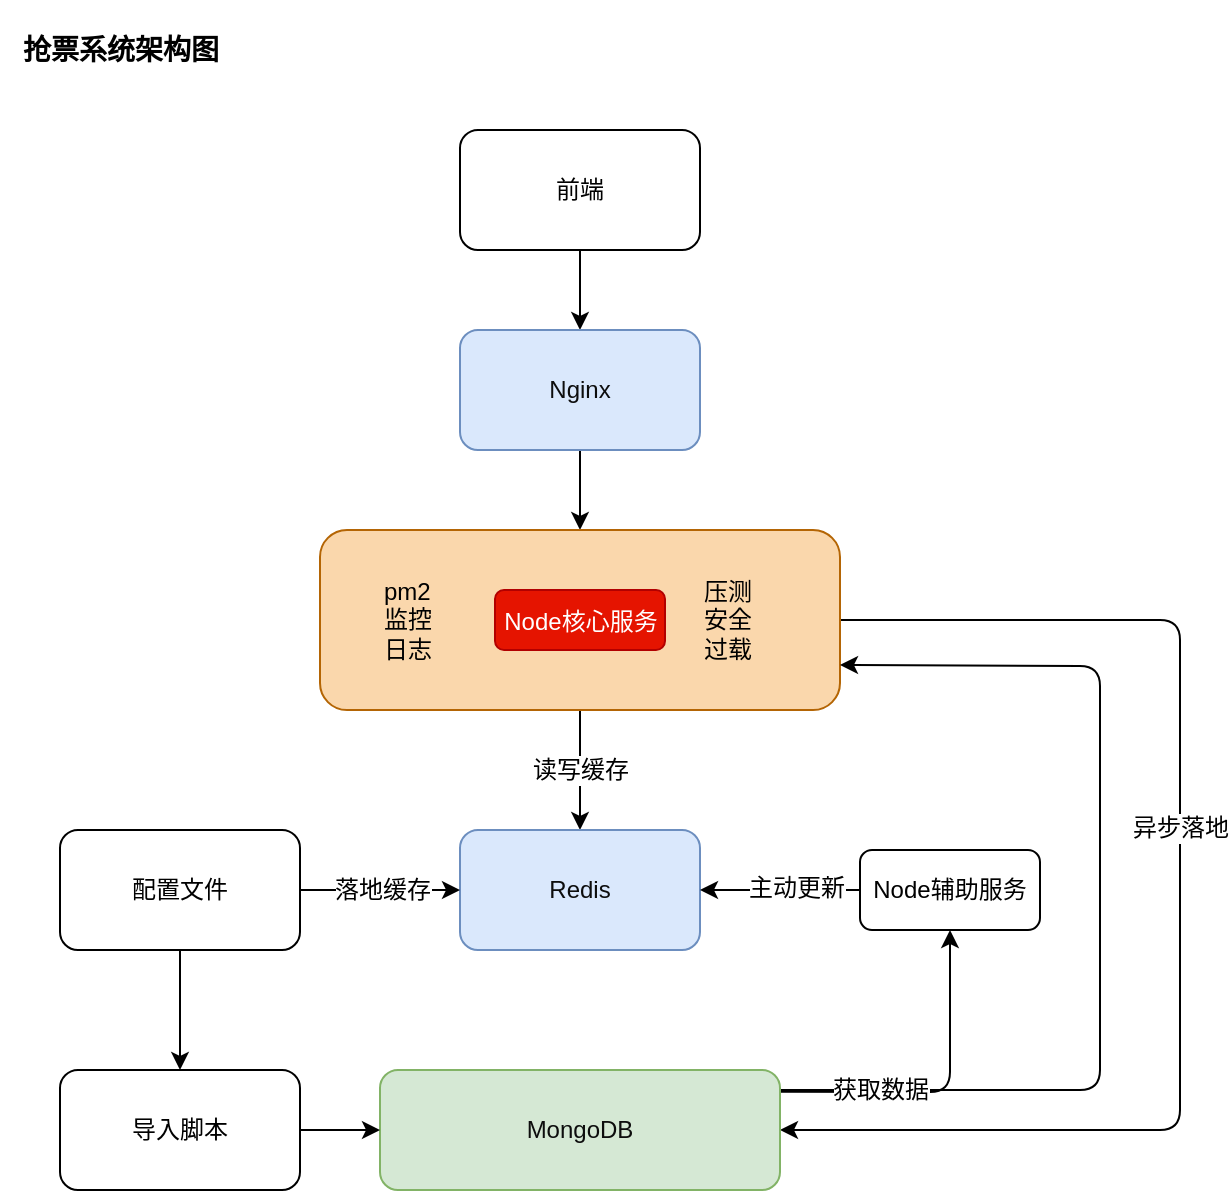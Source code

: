 <mxfile>
    <diagram id="OtP-l9GIrSrXLJ-zcY-C" name="第 1 页">
        <mxGraphModel dx="1778" dy="1322" grid="1" gridSize="10" guides="1" tooltips="1" connect="1" arrows="1" fold="1" page="1" pageScale="1" pageWidth="1169" pageHeight="827" math="0" shadow="0">
            <root>
                <mxCell id="0"/>
                <mxCell id="1" parent="0"/>
                <mxCell id="7" value="" style="edgeStyle=none;html=1;fontSize=14;" parent="1" source="3" target="6" edge="1">
                    <mxGeometry relative="1" as="geometry"/>
                </mxCell>
                <mxCell id="3" value="前端" style="rounded=1;whiteSpace=wrap;html=1;" parent="1" vertex="1">
                    <mxGeometry x="520" y="175" width="120" height="60" as="geometry"/>
                </mxCell>
                <mxCell id="4" value="&lt;p&gt;&lt;font style=&quot;font-size: 14px;&quot;&gt;&lt;b&gt;抢票系统架构图&lt;/b&gt;&lt;/font&gt;&lt;/p&gt;" style="text;html=1;align=center;verticalAlign=middle;resizable=0;points=[];autosize=1;strokeColor=none;fillColor=none;" parent="1" vertex="1">
                    <mxGeometry x="290" y="110" width="120" height="50" as="geometry"/>
                </mxCell>
                <mxCell id="11" value="" style="edgeStyle=none;html=1;fontSize=14;" parent="1" source="6" target="10" edge="1">
                    <mxGeometry relative="1" as="geometry"/>
                </mxCell>
                <mxCell id="6" value="Nginx" style="rounded=1;whiteSpace=wrap;html=1;fillColor=#dae8fc;strokeColor=#6c8ebf;fontColor=#0D0D0D;" parent="1" vertex="1">
                    <mxGeometry x="520" y="275" width="120" height="60" as="geometry"/>
                </mxCell>
                <mxCell id="18" value="" style="edgeStyle=none;html=1;fontSize=12;" parent="1" source="10" target="17" edge="1">
                    <mxGeometry relative="1" as="geometry"/>
                </mxCell>
                <mxCell id="19" value="读写缓存" style="edgeLabel;html=1;align=center;verticalAlign=middle;resizable=0;points=[];fontSize=12;" parent="18" vertex="1" connectable="0">
                    <mxGeometry x="-0.5" y="-2" relative="1" as="geometry">
                        <mxPoint x="2" y="15" as="offset"/>
                    </mxGeometry>
                </mxCell>
                <mxCell id="21" style="edgeStyle=none;html=1;entryX=1;entryY=0.5;entryDx=0;entryDy=0;fontSize=12;" parent="1" source="10" target="20" edge="1">
                    <mxGeometry relative="1" as="geometry">
                        <Array as="points">
                            <mxPoint x="880" y="420"/>
                            <mxPoint x="880" y="675"/>
                        </Array>
                    </mxGeometry>
                </mxCell>
                <mxCell id="22" value="异步落地" style="edgeLabel;html=1;align=center;verticalAlign=middle;resizable=0;points=[];fontSize=12;" parent="21" vertex="1" connectable="0">
                    <mxGeometry x="-0.125" relative="1" as="geometry">
                        <mxPoint as="offset"/>
                    </mxGeometry>
                </mxCell>
                <mxCell id="10" value="" style="whiteSpace=wrap;html=1;rounded=1;fillColor=#fad7ac;strokeColor=#b46504;" parent="1" vertex="1">
                    <mxGeometry x="450" y="375" width="260" height="90" as="geometry"/>
                </mxCell>
                <mxCell id="12" value="&lt;font style=&quot;font-size: 12px;&quot;&gt;Node核心服务&lt;/font&gt;" style="rounded=1;whiteSpace=wrap;html=1;fontSize=14;fillColor=#e51400;fontColor=#ffffff;strokeColor=#B20000;" parent="1" vertex="1">
                    <mxGeometry x="537.5" y="405" width="85" height="30" as="geometry"/>
                </mxCell>
                <mxCell id="14" value="pm2&lt;br style=&quot;font-size: 12px;&quot;&gt;监控&lt;br style=&quot;font-size: 12px;&quot;&gt;日志" style="text;html=1;align=left;verticalAlign=middle;resizable=0;points=[];autosize=1;strokeColor=none;fillColor=none;fontSize=12;horizontal=1;spacingTop=0;fontColor=#000000;" parent="1" vertex="1">
                    <mxGeometry x="480" y="395" width="50" height="50" as="geometry"/>
                </mxCell>
                <mxCell id="15" value="压测&lt;br&gt;安全&lt;br&gt;过载" style="text;html=1;align=left;verticalAlign=middle;resizable=0;points=[];autosize=1;strokeColor=none;fillColor=none;fontSize=12;horizontal=1;spacingTop=0;fontColor=#000000;" parent="1" vertex="1">
                    <mxGeometry x="640" y="395" width="50" height="50" as="geometry"/>
                </mxCell>
                <mxCell id="17" value="Redis" style="whiteSpace=wrap;html=1;rounded=1;fillColor=#dae8fc;strokeColor=#6c8ebf;fontColor=#0D0D0D;" parent="1" vertex="1">
                    <mxGeometry x="520" y="525" width="120" height="60" as="geometry"/>
                </mxCell>
                <mxCell id="28" style="edgeStyle=none;html=1;entryX=0.5;entryY=1;entryDx=0;entryDy=0;fontSize=12;exitX=0.997;exitY=0.182;exitDx=0;exitDy=0;exitPerimeter=0;" parent="1" source="20" target="26" edge="1">
                    <mxGeometry relative="1" as="geometry">
                        <Array as="points">
                            <mxPoint x="765" y="656"/>
                        </Array>
                    </mxGeometry>
                </mxCell>
                <mxCell id="38" style="edgeStyle=none;html=1;fontSize=12;entryX=1;entryY=0.75;entryDx=0;entryDy=0;exitX=1;exitY=0.167;exitDx=0;exitDy=0;exitPerimeter=0;" parent="1" source="20" target="10" edge="1">
                    <mxGeometry relative="1" as="geometry">
                        <mxPoint x="870" y="675" as="targetPoint"/>
                        <mxPoint x="680" y="675" as="sourcePoint"/>
                        <Array as="points">
                            <mxPoint x="840" y="655"/>
                            <mxPoint x="840" y="443"/>
                        </Array>
                    </mxGeometry>
                </mxCell>
                <mxCell id="41" value="获取数据" style="edgeLabel;html=1;align=center;verticalAlign=middle;resizable=0;points=[];fontSize=12;" parent="38" vertex="1" connectable="0">
                    <mxGeometry x="-0.611" y="2" relative="1" as="geometry">
                        <mxPoint x="-48" y="2" as="offset"/>
                    </mxGeometry>
                </mxCell>
                <mxCell id="20" value="MongoDB" style="whiteSpace=wrap;html=1;rounded=1;fillColor=#d5e8d4;strokeColor=#82b366;fontColor=#0D0D0D;" parent="1" vertex="1">
                    <mxGeometry x="480" y="645" width="200" height="60" as="geometry"/>
                </mxCell>
                <mxCell id="30" style="edgeStyle=none;html=1;entryX=1;entryY=0.5;entryDx=0;entryDy=0;fontSize=12;" parent="1" source="26" target="17" edge="1">
                    <mxGeometry relative="1" as="geometry"/>
                </mxCell>
                <mxCell id="31" value="主动更新" style="edgeLabel;html=1;align=center;verticalAlign=middle;resizable=0;points=[];fontSize=12;" parent="30" vertex="1" connectable="0">
                    <mxGeometry x="-0.196" y="-1" relative="1" as="geometry">
                        <mxPoint as="offset"/>
                    </mxGeometry>
                </mxCell>
                <mxCell id="26" value="Node辅助服务" style="rounded=1;whiteSpace=wrap;html=1;fontSize=12;" parent="1" vertex="1">
                    <mxGeometry x="720" y="535" width="90" height="40" as="geometry"/>
                </mxCell>
                <mxCell id="35" style="edgeStyle=none;html=1;entryX=0.5;entryY=0;entryDx=0;entryDy=0;fontSize=12;" parent="1" source="32" target="33" edge="1">
                    <mxGeometry relative="1" as="geometry"/>
                </mxCell>
                <mxCell id="36" style="edgeStyle=none;html=1;entryX=0;entryY=0.5;entryDx=0;entryDy=0;fontSize=12;" parent="1" source="32" target="17" edge="1">
                    <mxGeometry relative="1" as="geometry"/>
                </mxCell>
                <mxCell id="37" value="落地缓存" style="edgeLabel;html=1;align=center;verticalAlign=middle;resizable=0;points=[];fontSize=12;" parent="36" vertex="1" connectable="0">
                    <mxGeometry x="-0.304" relative="1" as="geometry">
                        <mxPoint x="13" as="offset"/>
                    </mxGeometry>
                </mxCell>
                <mxCell id="32" value="配置文件" style="rounded=1;whiteSpace=wrap;html=1;fontSize=12;" parent="1" vertex="1">
                    <mxGeometry x="320" y="525" width="120" height="60" as="geometry"/>
                </mxCell>
                <mxCell id="34" style="edgeStyle=none;html=1;entryX=0;entryY=0.5;entryDx=0;entryDy=0;fontSize=12;" parent="1" source="33" target="20" edge="1">
                    <mxGeometry relative="1" as="geometry">
                        <Array as="points">
                            <mxPoint x="380" y="675"/>
                        </Array>
                    </mxGeometry>
                </mxCell>
                <mxCell id="33" value="导入脚本" style="rounded=1;whiteSpace=wrap;html=1;fontSize=12;" parent="1" vertex="1">
                    <mxGeometry x="320" y="645" width="120" height="60" as="geometry"/>
                </mxCell>
            </root>
        </mxGraphModel>
    </diagram>
</mxfile>